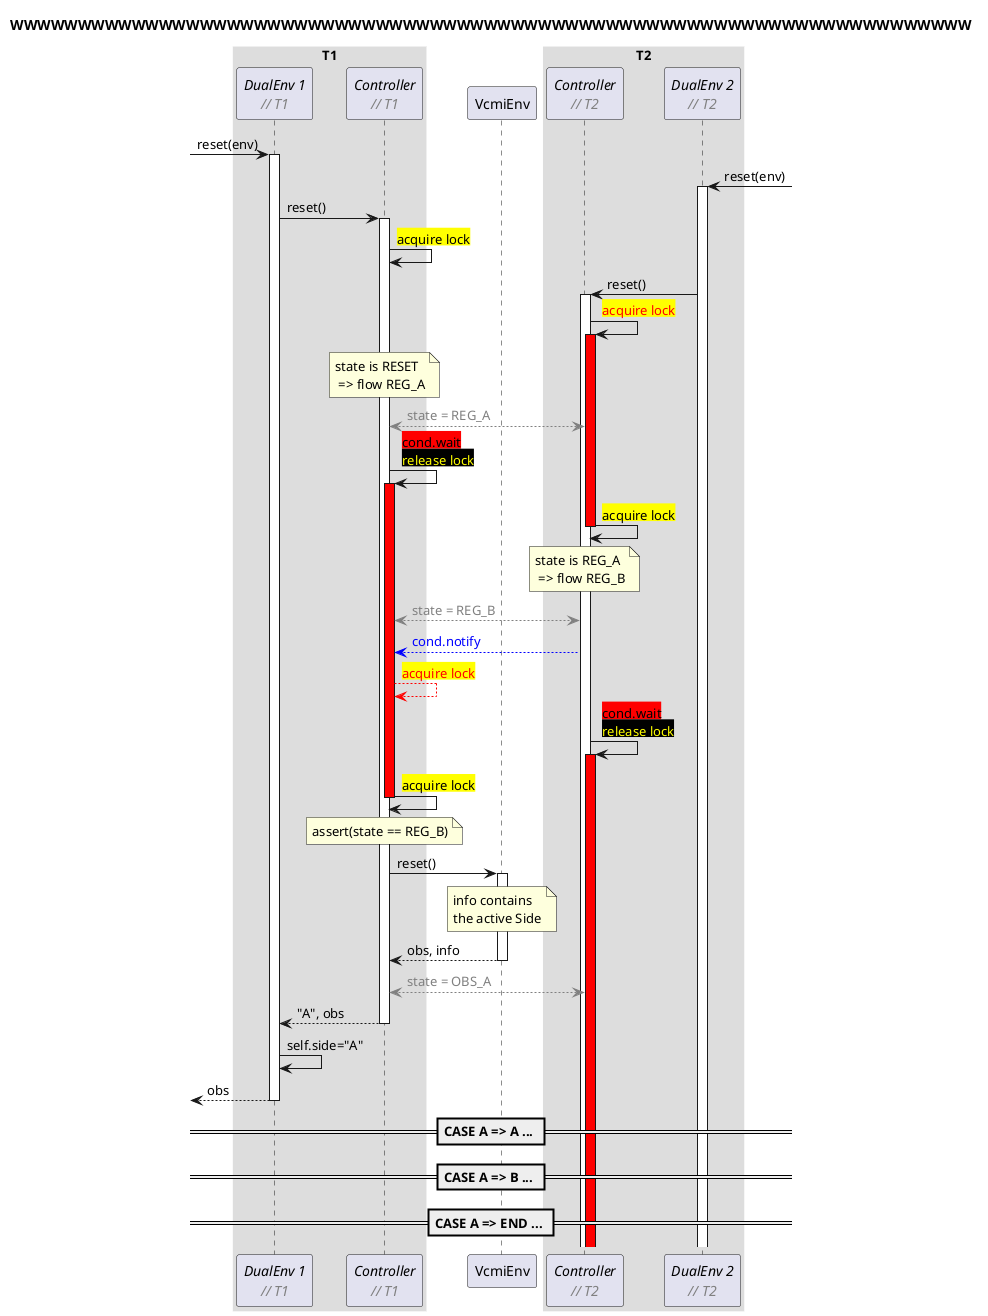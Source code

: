 @startuml "vcmi-1.32-connector-v2-render"

title "VCMI dual-model training"
title "WWWWWWWWWWWWWWWWWWWWWWWWWWWWWWWWWWWWWWWWWWWWWWWWWWWWWWWWWWWWWWWWWWWWWWW"

skinparam sequenceBoxBorderColor #FFF

!$nbsp = "<U+00A0>"

' workaround the fact that text alignment can only be
' set globally. Using hspace(n) returns N monospaced
' $nbsp chars
!function $hspace($length)
  !$res = ""
  !$i = $length
  !while $i > 0
    !$res = $res + $nbsp
    !$i = $i - 1
  !endwhile
  !return "<font:monospaced>"+$res+"</font>"
!endfunction

!function $desc($txt)
  !return "<font:Arial><color:Gray><i>// "+$txt+"</i></color></font>"
!endfunction


!function $lock_acq_fail_text()
  !return "<back:yellow><color:red>acquire lock</color></back>"
!endfunction

!procedure $lock_acq_fail($node)
  $node -> $node : $lock_acq_fail_text()
  activate $node #red
!endprocedure

!procedure $lock_acq_direct($node)
  $node -> $node : <back:yellow>acquire lock</back>
!endprocedure

!procedure $lock_acq_latent($node)
  $lock_acq_direct($node)
  deactivate $node
!endprocedure

!procedure $cond_wait($node)
  $node -> $node : <back:red>cond.wait</back>\n<color:yellow><back:black>release lock</back></color>
  activate $node #red
!endprocedure

!procedure $cond_notify($NodeA, $NodeB)
  $NodeA --[#blue]> $NodeB : <color:blue>cond.notify</color>
  $NodeB --[#red]> $NodeB : $lock_acq_fail_text()
!endfunction

!procedure $cond_switch($NodeA, $NodeB)
  $cond_notify($NodeA, $NodeB)
  $cond_wait($NodeA)
  $lock_acq_latent($NodeB)
!endfunction

!function $replace($txt, $search, $repl)
  !$replaced = ""
  !while %strpos($txt, $search) >= 0
    !$position = %strpos($txt, $search)
    !$replaced = $replaced + %substr($txt, 0, $position) + $repl
    !$txt = %substr($txt, $position + %strlen($search))
  !endwhile
  !return $replaced + $txt
!endfunction


!procedure $sharevar($node1, $node2, $txt)
  $node1 <--[#gray]> $node2 : <color:gray>$replace($txt,"\n","</color>\n<color:gray>")</color>
!endfunction

!procedure $sharevar($txt)
  $sharevar(C1, C2, $txt)
!endfunction

' avoids super long note lines in the diagram
!function $str($txt)
  !return $replace($txt, "\n", %newline())
!endfunction

box "T1"
  participant "//DualEnv 1//\n$desc(T1)" as E1
  participant "//Controller//\n$desc(T1)" as C1
end box

participant VcmiEnv as env

box "T2"
  participant "//Controller//\n$desc(T2)" as C2
  participant "//DualEnv 2//\n$desc(T2)" as E2
end box


' ========= DIAGRAM START ========

-> E1 ++ : reset(env)
E2 <-] ++ : reset(env)

E1 -> C1 ++ : reset()
$lock_acq_direct(C1)

E2 -> C2 ++ : reset()
$lock_acq_fail(C2)

note over C1
state is RESET
 => flow REG_A
end note

$sharevar("state = REG_A")
$cond_wait(C1)
$lock_acq_latent(C2)

note over C2
state is REG_A
 => flow REG_B
end note

$sharevar("state = REG_B")
$cond_switch(C2, C1)

note over C1 : assert(state == REG_B)

C1 -> env ++ : reset()
note over env
info contains
the active Side
end note

env --> C1 -- : obs, info

$sharevar("state = OBS_A")

C1 --> E1 -- : "A", obs
E1 -> E1 : self.side="A"
[<-- E1 -- : obs


== CASE A => A ... ==
== CASE A => B ... ==
== CASE A => END ... ==

@enduml
